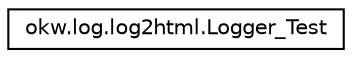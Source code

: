 digraph "Grafische Darstellung der Klassenhierarchie"
{
 // INTERACTIVE_SVG=YES
 // LATEX_PDF_SIZE
  edge [fontname="Helvetica",fontsize="10",labelfontname="Helvetica",labelfontsize="10"];
  node [fontname="Helvetica",fontsize="10",shape=record];
  rankdir="LR";
  Node0 [label="okw.log.log2html.Logger_Test",height=0.2,width=0.4,color="black", fillcolor="white", style="filled",URL="$classokw_1_1log_1_1log2html_1_1_logger___test.html",tooltip=" "];
}
